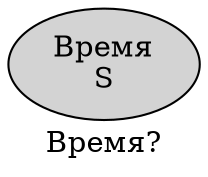 digraph SENTENCE_4684 {
	graph [label="Время?"]
	node [style=filled]
		0 [label="Время
S" color="" fillcolor=lightgray penwidth=1 shape=ellipse]
}